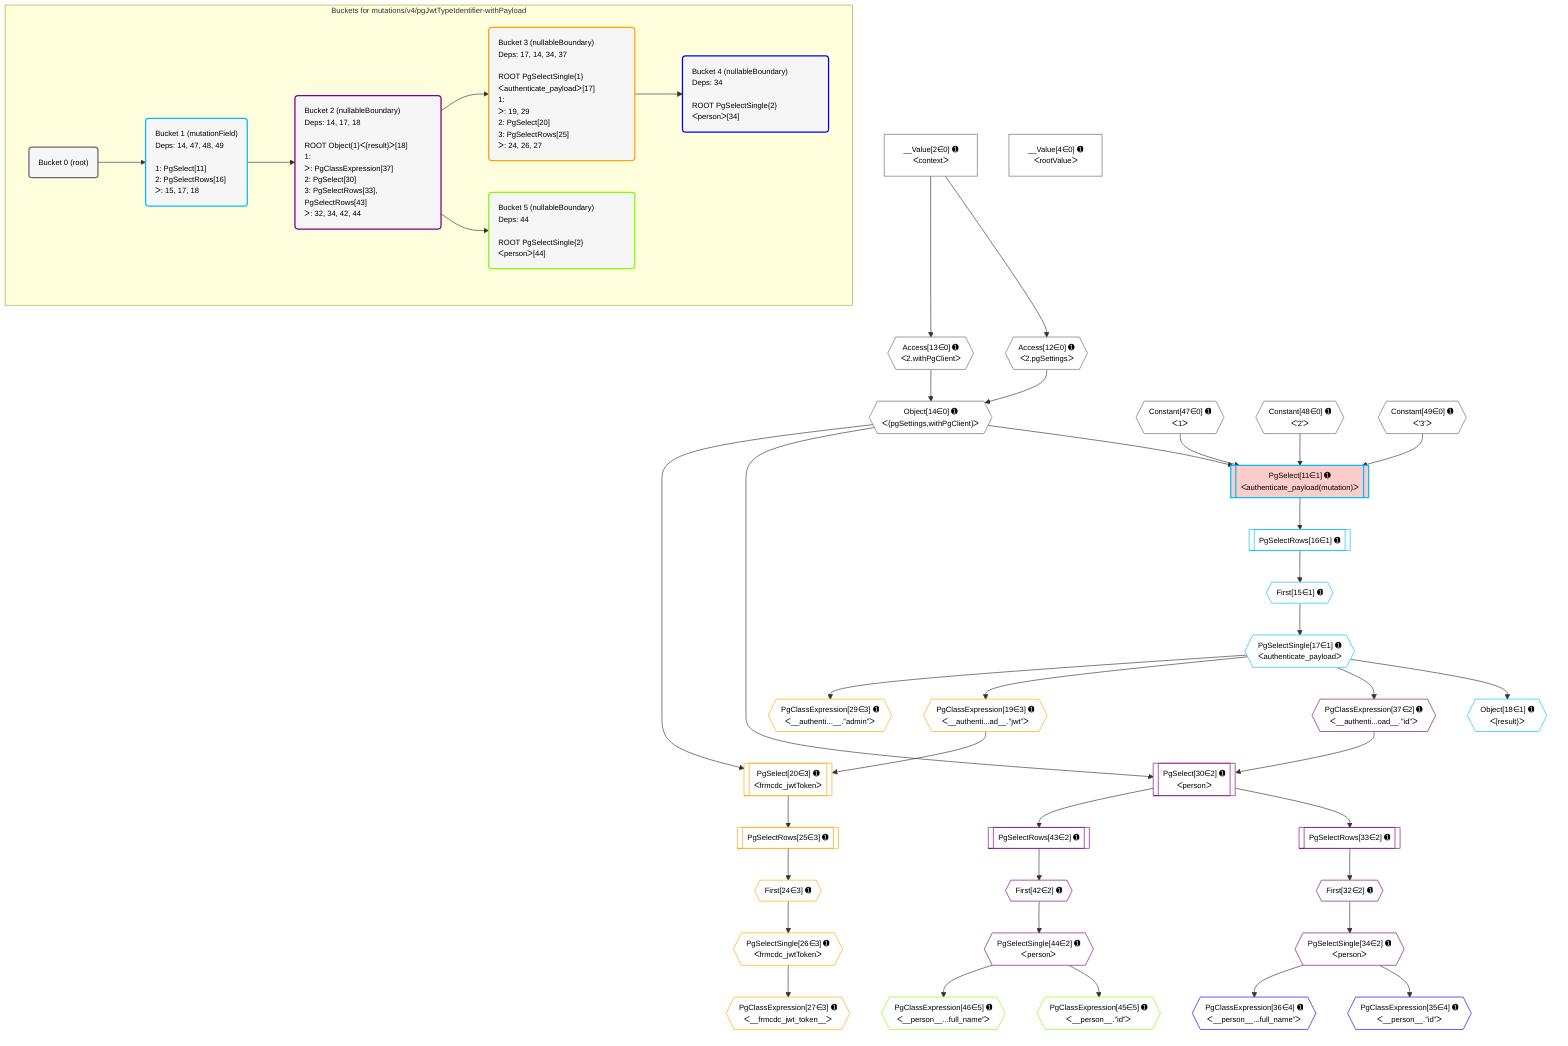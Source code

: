 %%{init: {'themeVariables': { 'fontSize': '12px'}}}%%
graph TD
    classDef path fill:#eee,stroke:#000,color:#000
    classDef plan fill:#fff,stroke-width:1px,color:#000
    classDef itemplan fill:#fff,stroke-width:2px,color:#000
    classDef unbatchedplan fill:#dff,stroke-width:1px,color:#000
    classDef sideeffectplan fill:#fcc,stroke-width:2px,color:#000
    classDef bucket fill:#f6f6f6,color:#000,stroke-width:2px,text-align:left


    %% plan dependencies
    Object14{{"Object[14∈0] ➊<br />ᐸ{pgSettings,withPgClient}ᐳ"}}:::plan
    Access12{{"Access[12∈0] ➊<br />ᐸ2.pgSettingsᐳ"}}:::plan
    Access13{{"Access[13∈0] ➊<br />ᐸ2.withPgClientᐳ"}}:::plan
    Access12 & Access13 --> Object14
    __Value2["__Value[2∈0] ➊<br />ᐸcontextᐳ"]:::plan
    __Value2 --> Access12
    __Value2 --> Access13
    __Value4["__Value[4∈0] ➊<br />ᐸrootValueᐳ"]:::plan
    Constant47{{"Constant[47∈0] ➊<br />ᐸ1ᐳ"}}:::plan
    Constant48{{"Constant[48∈0] ➊<br />ᐸ'2'ᐳ"}}:::plan
    Constant49{{"Constant[49∈0] ➊<br />ᐸ'3'ᐳ"}}:::plan
    PgSelect11[["PgSelect[11∈1] ➊<br />ᐸauthenticate_payload(mutation)ᐳ"]]:::sideeffectplan
    Object14 & Constant47 & Constant48 & Constant49 --> PgSelect11
    First15{{"First[15∈1] ➊"}}:::plan
    PgSelectRows16[["PgSelectRows[16∈1] ➊"]]:::plan
    PgSelectRows16 --> First15
    PgSelect11 --> PgSelectRows16
    PgSelectSingle17{{"PgSelectSingle[17∈1] ➊<br />ᐸauthenticate_payloadᐳ"}}:::plan
    First15 --> PgSelectSingle17
    Object18{{"Object[18∈1] ➊<br />ᐸ{result}ᐳ"}}:::plan
    PgSelectSingle17 --> Object18
    PgSelect30[["PgSelect[30∈2] ➊<br />ᐸpersonᐳ"]]:::plan
    PgClassExpression37{{"PgClassExpression[37∈2] ➊<br />ᐸ__authenti...oad__.”id”ᐳ"}}:::plan
    Object14 & PgClassExpression37 --> PgSelect30
    First32{{"First[32∈2] ➊"}}:::plan
    PgSelectRows33[["PgSelectRows[33∈2] ➊"]]:::plan
    PgSelectRows33 --> First32
    PgSelect30 --> PgSelectRows33
    PgSelectSingle34{{"PgSelectSingle[34∈2] ➊<br />ᐸpersonᐳ"}}:::plan
    First32 --> PgSelectSingle34
    PgSelectSingle17 --> PgClassExpression37
    First42{{"First[42∈2] ➊"}}:::plan
    PgSelectRows43[["PgSelectRows[43∈2] ➊"]]:::plan
    PgSelectRows43 --> First42
    PgSelect30 --> PgSelectRows43
    PgSelectSingle44{{"PgSelectSingle[44∈2] ➊<br />ᐸpersonᐳ"}}:::plan
    First42 --> PgSelectSingle44
    PgSelect20[["PgSelect[20∈3] ➊<br />ᐸfrmcdc_jwtTokenᐳ"]]:::plan
    PgClassExpression19{{"PgClassExpression[19∈3] ➊<br />ᐸ__authenti...ad__.”jwt”ᐳ"}}:::plan
    Object14 & PgClassExpression19 --> PgSelect20
    PgSelectSingle17 --> PgClassExpression19
    First24{{"First[24∈3] ➊"}}:::plan
    PgSelectRows25[["PgSelectRows[25∈3] ➊"]]:::plan
    PgSelectRows25 --> First24
    PgSelect20 --> PgSelectRows25
    PgSelectSingle26{{"PgSelectSingle[26∈3] ➊<br />ᐸfrmcdc_jwtTokenᐳ"}}:::plan
    First24 --> PgSelectSingle26
    PgClassExpression27{{"PgClassExpression[27∈3] ➊<br />ᐸ__frmcdc_jwt_token__ᐳ"}}:::plan
    PgSelectSingle26 --> PgClassExpression27
    PgClassExpression29{{"PgClassExpression[29∈3] ➊<br />ᐸ__authenti...__.”admin”ᐳ"}}:::plan
    PgSelectSingle17 --> PgClassExpression29
    PgClassExpression35{{"PgClassExpression[35∈4] ➊<br />ᐸ__person__.”id”ᐳ"}}:::plan
    PgSelectSingle34 --> PgClassExpression35
    PgClassExpression36{{"PgClassExpression[36∈4] ➊<br />ᐸ__person__...full_name”ᐳ"}}:::plan
    PgSelectSingle34 --> PgClassExpression36
    PgClassExpression45{{"PgClassExpression[45∈5] ➊<br />ᐸ__person__.”id”ᐳ"}}:::plan
    PgSelectSingle44 --> PgClassExpression45
    PgClassExpression46{{"PgClassExpression[46∈5] ➊<br />ᐸ__person__...full_name”ᐳ"}}:::plan
    PgSelectSingle44 --> PgClassExpression46

    %% define steps

    subgraph "Buckets for mutations/v4/pgJwtTypeIdentifier-withPayload"
    Bucket0("Bucket 0 (root)"):::bucket
    classDef bucket0 stroke:#696969
    class Bucket0,__Value2,__Value4,Access12,Access13,Object14,Constant47,Constant48,Constant49 bucket0
    Bucket1("Bucket 1 (mutationField)<br />Deps: 14, 47, 48, 49<br /><br />1: PgSelect[11]<br />2: PgSelectRows[16]<br />ᐳ: 15, 17, 18"):::bucket
    classDef bucket1 stroke:#00bfff
    class Bucket1,PgSelect11,First15,PgSelectRows16,PgSelectSingle17,Object18 bucket1
    Bucket2("Bucket 2 (nullableBoundary)<br />Deps: 14, 17, 18<br /><br />ROOT Object{1}ᐸ{result}ᐳ[18]<br />1: <br />ᐳ: PgClassExpression[37]<br />2: PgSelect[30]<br />3: PgSelectRows[33], PgSelectRows[43]<br />ᐳ: 32, 34, 42, 44"):::bucket
    classDef bucket2 stroke:#7f007f
    class Bucket2,PgSelect30,First32,PgSelectRows33,PgSelectSingle34,PgClassExpression37,First42,PgSelectRows43,PgSelectSingle44 bucket2
    Bucket3("Bucket 3 (nullableBoundary)<br />Deps: 17, 14, 34, 37<br /><br />ROOT PgSelectSingle{1}ᐸauthenticate_payloadᐳ[17]<br />1: <br />ᐳ: 19, 29<br />2: PgSelect[20]<br />3: PgSelectRows[25]<br />ᐳ: 24, 26, 27"):::bucket
    classDef bucket3 stroke:#ffa500
    class Bucket3,PgClassExpression19,PgSelect20,First24,PgSelectRows25,PgSelectSingle26,PgClassExpression27,PgClassExpression29 bucket3
    Bucket4("Bucket 4 (nullableBoundary)<br />Deps: 34<br /><br />ROOT PgSelectSingle{2}ᐸpersonᐳ[34]"):::bucket
    classDef bucket4 stroke:#0000ff
    class Bucket4,PgClassExpression35,PgClassExpression36 bucket4
    Bucket5("Bucket 5 (nullableBoundary)<br />Deps: 44<br /><br />ROOT PgSelectSingle{2}ᐸpersonᐳ[44]"):::bucket
    classDef bucket5 stroke:#7fff00
    class Bucket5,PgClassExpression45,PgClassExpression46 bucket5
    Bucket0 --> Bucket1
    Bucket1 --> Bucket2
    Bucket2 --> Bucket3 & Bucket5
    Bucket3 --> Bucket4
    end